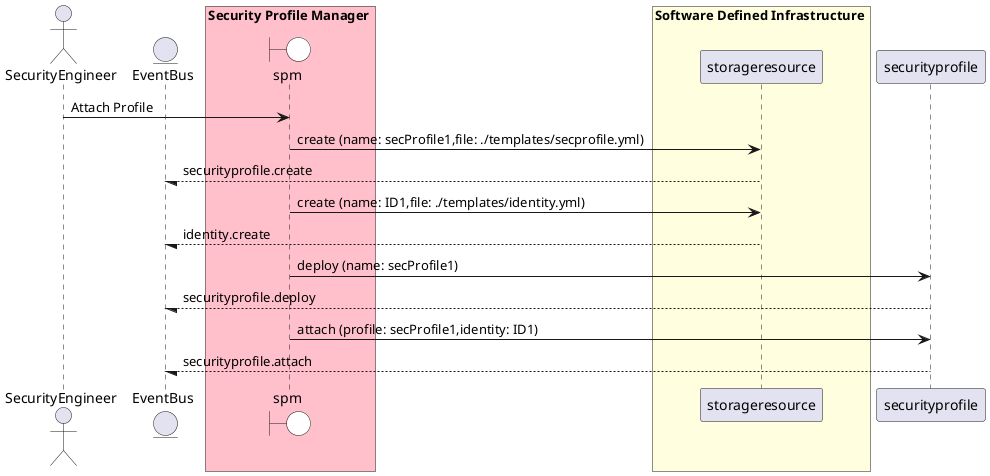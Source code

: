 @startuml

actor "SecurityEngineer"


entity EventBus

box Security Profile Manager #pink
    boundary spm #white
end box


box Software Defined Infrastructure #lightyellow
            participant storageresource
    end box

box Security Profile Manager #pink
    end box


"SecurityEngineer" -> spm: Attach Profile

    spm -> "storageresource": create (name: secProfile1,file: ./templates/secprofile.yml)

    "storageresource" --/ EventBus: securityprofile.create

    spm -> "storageresource": create (name: ID1,file: ./templates/identity.yml)

    "storageresource" --/ EventBus: identity.create

    spm -> "securityprofile": deploy (name: secProfile1)

    "securityprofile" --/ EventBus: securityprofile.deploy

    spm -> "securityprofile": attach (profile: secProfile1,identity: ID1)

    "securityprofile" --/ EventBus: securityprofile.attach



@enduml
